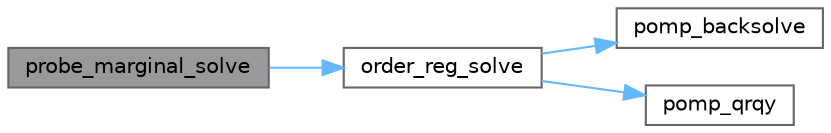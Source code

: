 digraph "probe_marginal_solve"
{
 // LATEX_PDF_SIZE
  bgcolor="transparent";
  edge [fontname=Helvetica,fontsize=10,labelfontname=Helvetica,labelfontsize=10];
  node [fontname=Helvetica,fontsize=10,shape=box,height=0.2,width=0.4];
  rankdir="LR";
  Node1 [id="Node000001",label="probe_marginal_solve",height=0.2,width=0.4,color="gray40", fillcolor="grey60", style="filled", fontcolor="black",tooltip=" "];
  Node1 -> Node2 [id="edge1_Node000001_Node000002",color="steelblue1",style="solid",tooltip=" "];
  Node2 [id="Node000002",label="order_reg_solve",height=0.2,width=0.4,color="grey40", fillcolor="white", style="filled",URL="$probe__marginal_8c.html#ab7ed44d923122eec45887a267060c3e1",tooltip=" "];
  Node2 -> Node3 [id="edge2_Node000002_Node000003",color="steelblue1",style="solid",tooltip=" "];
  Node3 [id="Node000003",label="pomp_backsolve",height=0.2,width=0.4,color="grey40", fillcolor="white", style="filled",URL="$pomp__mat_8h.html#a614853020d1cfbd754ac82a5895b5547",tooltip=" "];
  Node2 -> Node4 [id="edge3_Node000002_Node000004",color="steelblue1",style="solid",tooltip=" "];
  Node4 [id="Node000004",label="pomp_qrqy",height=0.2,width=0.4,color="grey40", fillcolor="white", style="filled",URL="$pomp__mat_8h.html#a595e9be65aee622370178eb5a49f85c2",tooltip=" "];
}

